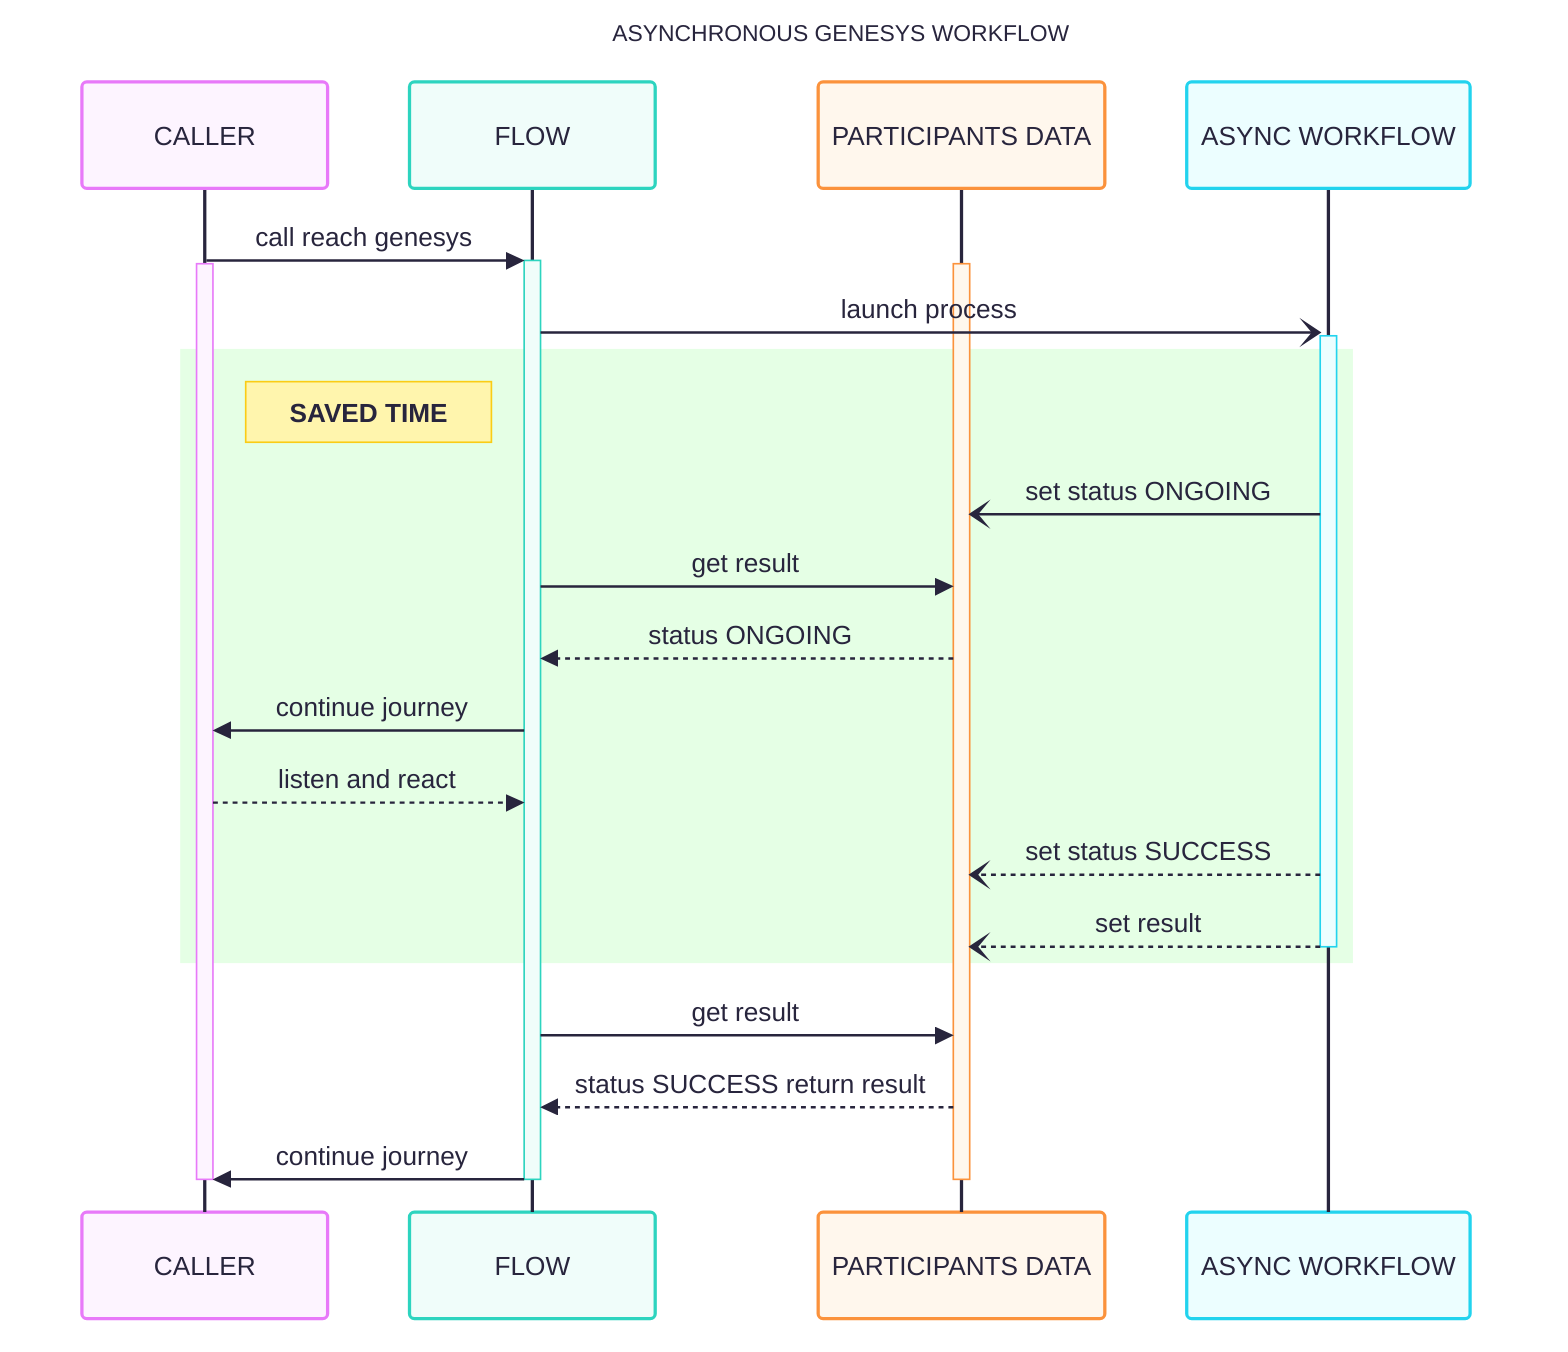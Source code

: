 ---
config:
  theme: redux-color
  look: classic
title: ASYNCHRONOUS GENESYS WORKFLOW
---
sequenceDiagram
    participant CALLER
    participant FLOW
    participant DATAS as PARTICIPANTS DATA
    participant PROCESS as ASYNC WORKFLOW

    CALLER->>+FLOW: call reach genesys
    activate CALLER
    activate DATAS

    FLOW-)+PROCESS: launch process

    rect rgba(0,255,0,0.10)
        note left of FLOW: SAVED TIME
        PROCESS-)DATAS: set status ONGOING
        FLOW->>DATAS: get result
        DATAS-->>FLOW: status ONGOING

        FLOW->>CALLER: continue journey
        CALLER-->>FLOW: listen and react

        PROCESS--)DATAS: set status SUCCESS
        PROCESS--)-DATAS: set result
    end

    FLOW->>DATAS: get result
    DATAS-->>FLOW: status SUCCESS return result
    FLOW->>CALLER: continue journey


    deactivate CALLER
    deactivate FLOW
    deactivate DATAS
